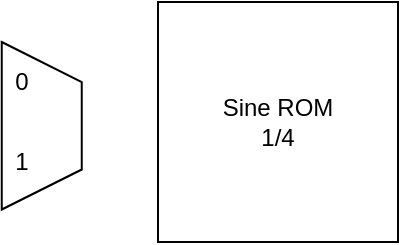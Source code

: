 <mxfile>
    <diagram id="kAPBWXqhPKT981nBgBFB" name="Page-1">
        <mxGraphModel dx="766" dy="1139" grid="1" gridSize="10" guides="1" tooltips="1" connect="1" arrows="1" fold="1" page="0" pageScale="1" pageWidth="850" pageHeight="1100" math="0" shadow="0">
            <root>
                <mxCell id="0"/>
                <mxCell id="1" parent="0"/>
                <mxCell id="2" value="Sine ROM&lt;br&gt;1/4" style="rounded=0;whiteSpace=wrap;html=1;" parent="1" vertex="1">
                    <mxGeometry x="200" y="280" width="120" height="120" as="geometry"/>
                </mxCell>
                <mxCell id="4" value="" style="shape=trapezoid;perimeter=trapezoidPerimeter;whiteSpace=wrap;html=1;fixedSize=1;strokeColor=default;align=center;verticalAlign=middle;fontFamily=Helvetica;fontSize=12;fontColor=default;fillColor=default;rotation=90;" parent="1" vertex="1">
                    <mxGeometry x="100" y="321.88" width="83.75" height="40" as="geometry"/>
                </mxCell>
                <mxCell id="5" value="0" style="text;html=1;align=center;verticalAlign=middle;whiteSpace=wrap;rounded=0;fontFamily=Helvetica;fontSize=12;fontColor=default;" parent="1" vertex="1">
                    <mxGeometry x="121.87" y="300" width="20" height="40" as="geometry"/>
                </mxCell>
                <mxCell id="6" value="1" style="text;html=1;align=center;verticalAlign=middle;whiteSpace=wrap;rounded=0;fontFamily=Helvetica;fontSize=12;fontColor=default;" parent="1" vertex="1">
                    <mxGeometry x="121.87" y="340" width="20" height="40" as="geometry"/>
                </mxCell>
            </root>
        </mxGraphModel>
    </diagram>
    <diagram id="2Ad0rdRTZT_MzJmXWApc" name="Page-2">
        <mxGraphModel dx="1506" dy="1139" grid="1" gridSize="10" guides="1" tooltips="1" connect="1" arrows="1" fold="1" page="0" pageScale="1" pageWidth="850" pageHeight="1100" math="0" shadow="0">
            <root>
                <mxCell id="0"/>
                <mxCell id="1" parent="0"/>
            </root>
        </mxGraphModel>
    </diagram>
</mxfile>